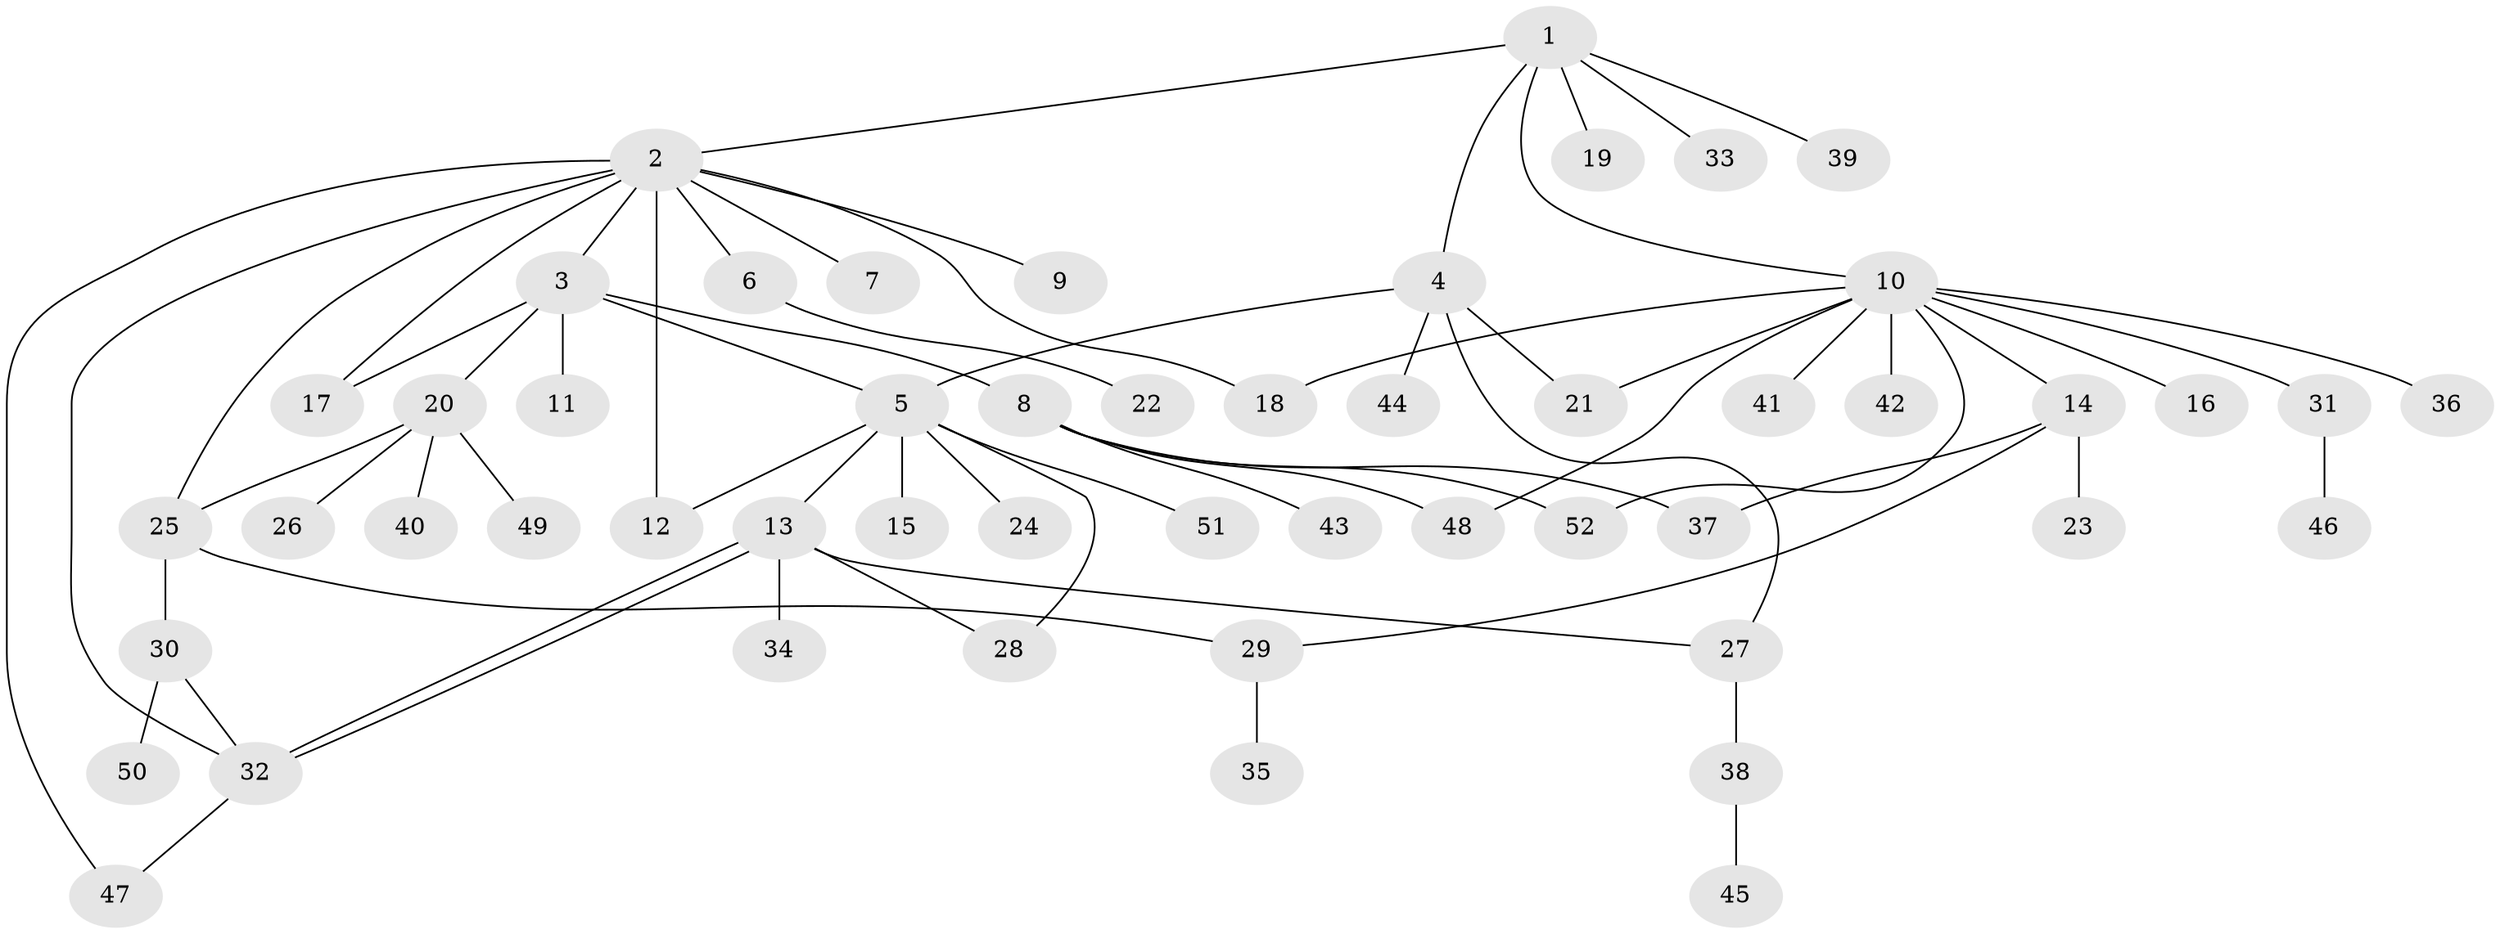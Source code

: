 // coarse degree distribution, {7: 0.03125, 2: 0.1875, 4: 0.15625, 1: 0.40625, 11: 0.03125, 3: 0.125, 6: 0.03125, 5: 0.03125}
// Generated by graph-tools (version 1.1) at 2025/36/03/04/25 23:36:56]
// undirected, 52 vertices, 67 edges
graph export_dot {
  node [color=gray90,style=filled];
  1;
  2;
  3;
  4;
  5;
  6;
  7;
  8;
  9;
  10;
  11;
  12;
  13;
  14;
  15;
  16;
  17;
  18;
  19;
  20;
  21;
  22;
  23;
  24;
  25;
  26;
  27;
  28;
  29;
  30;
  31;
  32;
  33;
  34;
  35;
  36;
  37;
  38;
  39;
  40;
  41;
  42;
  43;
  44;
  45;
  46;
  47;
  48;
  49;
  50;
  51;
  52;
  1 -- 2;
  1 -- 4;
  1 -- 10;
  1 -- 19;
  1 -- 33;
  1 -- 39;
  2 -- 3;
  2 -- 6;
  2 -- 7;
  2 -- 9;
  2 -- 12;
  2 -- 17;
  2 -- 18;
  2 -- 25;
  2 -- 32;
  2 -- 47;
  3 -- 5;
  3 -- 8;
  3 -- 11;
  3 -- 17;
  3 -- 20;
  4 -- 5;
  4 -- 21;
  4 -- 27;
  4 -- 44;
  5 -- 12;
  5 -- 13;
  5 -- 15;
  5 -- 24;
  5 -- 28;
  5 -- 51;
  6 -- 22;
  8 -- 37;
  8 -- 43;
  8 -- 48;
  8 -- 52;
  10 -- 14;
  10 -- 16;
  10 -- 18;
  10 -- 21;
  10 -- 31;
  10 -- 36;
  10 -- 41;
  10 -- 42;
  10 -- 48;
  10 -- 52;
  13 -- 27;
  13 -- 28;
  13 -- 32;
  13 -- 32;
  13 -- 34;
  14 -- 23;
  14 -- 29;
  14 -- 37;
  20 -- 25;
  20 -- 26;
  20 -- 40;
  20 -- 49;
  25 -- 29;
  25 -- 30;
  27 -- 38;
  29 -- 35;
  30 -- 32;
  30 -- 50;
  31 -- 46;
  32 -- 47;
  38 -- 45;
}

